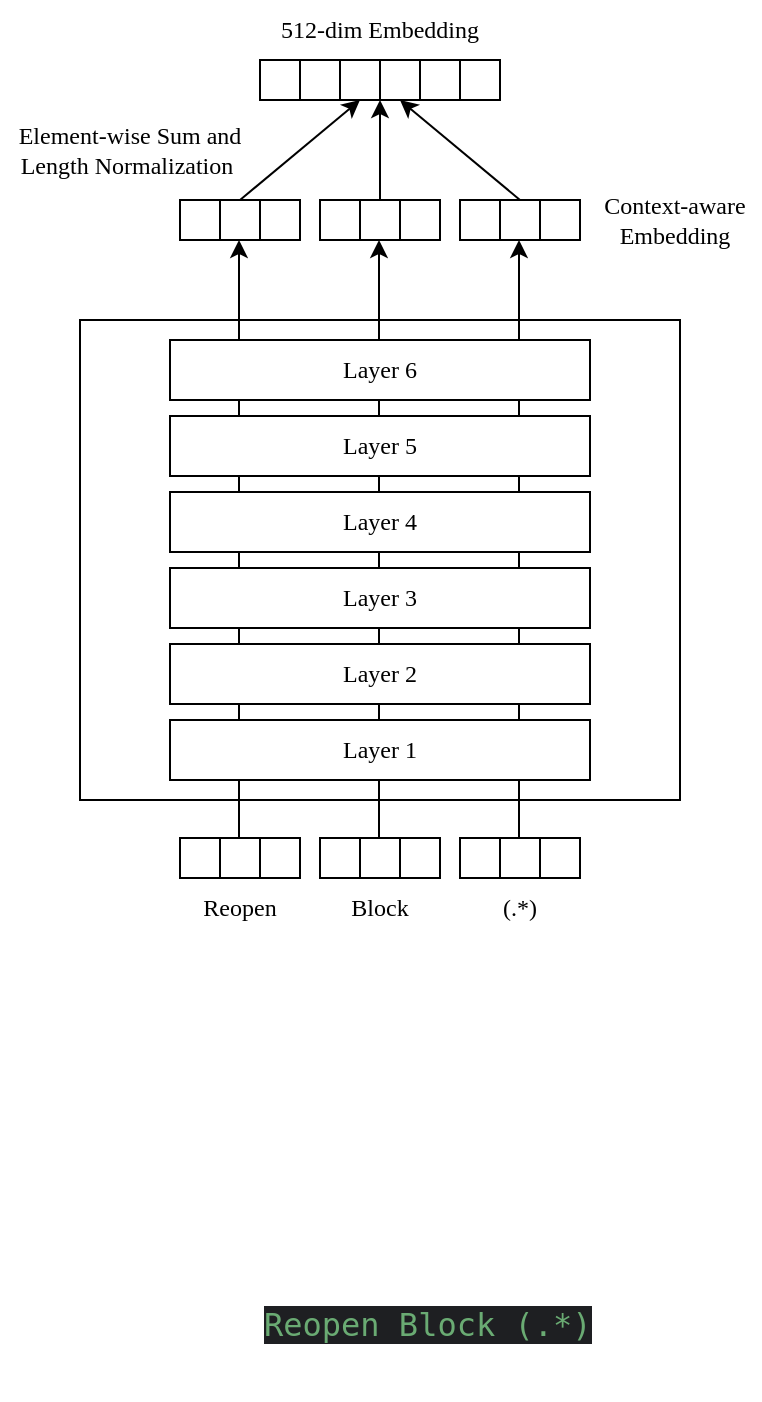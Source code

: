 <mxfile version="22.0.8" type="github">
  <diagram name="第 1 页" id="mim3uR6Dv9S2fVpIXE8e">
    <mxGraphModel dx="1510" dy="815" grid="1" gridSize="10" guides="1" tooltips="1" connect="1" arrows="1" fold="1" page="1" pageScale="1" pageWidth="827" pageHeight="1169" math="0" shadow="0">
      <root>
        <mxCell id="0" />
        <mxCell id="1" parent="0" />
        <mxCell id="VH-xI48MubdvWNCz3wzI-12" value="" style="group" vertex="1" connectable="0" parent="1">
          <mxGeometry x="280" y="549" width="60" height="20" as="geometry" />
        </mxCell>
        <mxCell id="VH-xI48MubdvWNCz3wzI-9" value="" style="rounded=0;whiteSpace=wrap;html=1;" vertex="1" parent="VH-xI48MubdvWNCz3wzI-12">
          <mxGeometry width="20" height="20" as="geometry" />
        </mxCell>
        <mxCell id="VH-xI48MubdvWNCz3wzI-10" value="" style="rounded=0;whiteSpace=wrap;html=1;" vertex="1" parent="VH-xI48MubdvWNCz3wzI-12">
          <mxGeometry x="20" width="20" height="20" as="geometry" />
        </mxCell>
        <mxCell id="VH-xI48MubdvWNCz3wzI-11" value="" style="rounded=0;whiteSpace=wrap;html=1;" vertex="1" parent="VH-xI48MubdvWNCz3wzI-12">
          <mxGeometry x="40" width="20" height="20" as="geometry" />
        </mxCell>
        <mxCell id="VH-xI48MubdvWNCz3wzI-1" value="" style="rounded=0;whiteSpace=wrap;html=1;" vertex="1" parent="1">
          <mxGeometry x="230" y="290" width="300" height="240" as="geometry" />
        </mxCell>
        <mxCell id="VH-xI48MubdvWNCz3wzI-15" value="" style="group" vertex="1" connectable="0" parent="1">
          <mxGeometry x="350" y="549" width="60" height="20" as="geometry" />
        </mxCell>
        <mxCell id="VH-xI48MubdvWNCz3wzI-16" value="" style="rounded=0;whiteSpace=wrap;html=1;" vertex="1" parent="VH-xI48MubdvWNCz3wzI-15">
          <mxGeometry width="20" height="20" as="geometry" />
        </mxCell>
        <mxCell id="VH-xI48MubdvWNCz3wzI-17" value="" style="rounded=0;whiteSpace=wrap;html=1;" vertex="1" parent="VH-xI48MubdvWNCz3wzI-15">
          <mxGeometry x="20" width="20" height="20" as="geometry" />
        </mxCell>
        <mxCell id="VH-xI48MubdvWNCz3wzI-18" value="" style="rounded=0;whiteSpace=wrap;html=1;" vertex="1" parent="VH-xI48MubdvWNCz3wzI-15">
          <mxGeometry x="40" width="20" height="20" as="geometry" />
        </mxCell>
        <mxCell id="VH-xI48MubdvWNCz3wzI-20" value="" style="group" vertex="1" connectable="0" parent="1">
          <mxGeometry x="420" y="549" width="60" height="20" as="geometry" />
        </mxCell>
        <mxCell id="VH-xI48MubdvWNCz3wzI-21" value="" style="rounded=0;whiteSpace=wrap;html=1;" vertex="1" parent="VH-xI48MubdvWNCz3wzI-20">
          <mxGeometry width="20" height="20" as="geometry" />
        </mxCell>
        <mxCell id="VH-xI48MubdvWNCz3wzI-22" value="" style="rounded=0;whiteSpace=wrap;html=1;" vertex="1" parent="VH-xI48MubdvWNCz3wzI-20">
          <mxGeometry x="20" width="20" height="20" as="geometry" />
        </mxCell>
        <mxCell id="VH-xI48MubdvWNCz3wzI-23" value="" style="rounded=0;whiteSpace=wrap;html=1;" vertex="1" parent="VH-xI48MubdvWNCz3wzI-20">
          <mxGeometry x="40" width="20" height="20" as="geometry" />
        </mxCell>
        <mxCell id="VH-xI48MubdvWNCz3wzI-28" value="&lt;div style=&quot;background-color:#1e1f22;color:#bcbec4&quot;&gt;&lt;pre style=&quot;font-family:&#39;Fira Code&#39;,monospace;font-size:12.0pt;&quot;&gt;&lt;span style=&quot;color:#6aab73;&quot;&gt;Reopen Block (.*)&lt;/span&gt;&lt;/pre&gt;&lt;/div&gt;" style="text;whiteSpace=wrap;html=1;" vertex="1" parent="1">
          <mxGeometry x="320" y="760" width="170" height="70" as="geometry" />
        </mxCell>
        <mxCell id="VH-xI48MubdvWNCz3wzI-29" value="Reopen" style="text;html=1;strokeColor=none;fillColor=none;align=center;verticalAlign=middle;whiteSpace=wrap;rounded=0;fontFamily=Times New Roman;" vertex="1" parent="1">
          <mxGeometry x="280" y="569" width="60" height="30" as="geometry" />
        </mxCell>
        <mxCell id="VH-xI48MubdvWNCz3wzI-30" value="Block" style="text;html=1;strokeColor=none;fillColor=none;align=center;verticalAlign=middle;whiteSpace=wrap;rounded=0;fontFamily=Times New Roman;" vertex="1" parent="1">
          <mxGeometry x="350" y="569" width="60" height="30" as="geometry" />
        </mxCell>
        <mxCell id="VH-xI48MubdvWNCz3wzI-31" value="(.*)" style="text;html=1;strokeColor=none;fillColor=none;align=center;verticalAlign=middle;whiteSpace=wrap;rounded=0;fontFamily=Times New Roman;" vertex="1" parent="1">
          <mxGeometry x="420" y="569" width="60" height="30" as="geometry" />
        </mxCell>
        <mxCell id="VH-xI48MubdvWNCz3wzI-33" value="" style="endArrow=classic;html=1;rounded=0;" edge="1" parent="1">
          <mxGeometry width="50" height="50" relative="1" as="geometry">
            <mxPoint x="309.5" y="549" as="sourcePoint" />
            <mxPoint x="309.5" y="250" as="targetPoint" />
          </mxGeometry>
        </mxCell>
        <mxCell id="VH-xI48MubdvWNCz3wzI-37" value="" style="endArrow=classic;html=1;rounded=0;" edge="1" parent="1">
          <mxGeometry width="50" height="50" relative="1" as="geometry">
            <mxPoint x="379.5" y="549" as="sourcePoint" />
            <mxPoint x="379.5" y="250" as="targetPoint" />
          </mxGeometry>
        </mxCell>
        <mxCell id="VH-xI48MubdvWNCz3wzI-38" value="" style="endArrow=classic;html=1;rounded=0;" edge="1" parent="1">
          <mxGeometry width="50" height="50" relative="1" as="geometry">
            <mxPoint x="449.5" y="549" as="sourcePoint" />
            <mxPoint x="449.5" y="250" as="targetPoint" />
          </mxGeometry>
        </mxCell>
        <mxCell id="VH-xI48MubdvWNCz3wzI-35" value="Layer 4" style="rounded=0;whiteSpace=wrap;html=1;fontFamily=Times New Roman;" vertex="1" parent="1">
          <mxGeometry x="275" y="376" width="210" height="30" as="geometry" />
        </mxCell>
        <mxCell id="VH-xI48MubdvWNCz3wzI-36" value="Layer 5" style="rounded=0;whiteSpace=wrap;html=1;fontFamily=Times New Roman;" vertex="1" parent="1">
          <mxGeometry x="275" y="338" width="210" height="30" as="geometry" />
        </mxCell>
        <mxCell id="VH-xI48MubdvWNCz3wzI-3" value="Layer 2" style="rounded=0;whiteSpace=wrap;html=1;fontFamily=Times New Roman;" vertex="1" parent="1">
          <mxGeometry x="275" y="452" width="210" height="30" as="geometry" />
        </mxCell>
        <mxCell id="VH-xI48MubdvWNCz3wzI-2" value="Layer 1" style="rounded=0;whiteSpace=wrap;html=1;fontFamily=Times New Roman;" vertex="1" parent="1">
          <mxGeometry x="275" y="490" width="210" height="30" as="geometry" />
        </mxCell>
        <mxCell id="VH-xI48MubdvWNCz3wzI-34" value="Layer 3" style="rounded=0;whiteSpace=wrap;html=1;fontFamily=Times New Roman;" vertex="1" parent="1">
          <mxGeometry x="275" y="414" width="210" height="30" as="geometry" />
        </mxCell>
        <mxCell id="VH-xI48MubdvWNCz3wzI-4" value="Layer 6" style="rounded=0;whiteSpace=wrap;html=1;fontFamily=Times New Roman;" vertex="1" parent="1">
          <mxGeometry x="275" y="300" width="210" height="30" as="geometry" />
        </mxCell>
        <mxCell id="VH-xI48MubdvWNCz3wzI-43" value="" style="group" vertex="1" connectable="0" parent="1">
          <mxGeometry x="280" y="230" width="80" height="20" as="geometry" />
        </mxCell>
        <mxCell id="VH-xI48MubdvWNCz3wzI-39" value="" style="rounded=0;whiteSpace=wrap;html=1;" vertex="1" parent="VH-xI48MubdvWNCz3wzI-43">
          <mxGeometry width="20" height="20" as="geometry" />
        </mxCell>
        <mxCell id="VH-xI48MubdvWNCz3wzI-40" value="" style="rounded=0;whiteSpace=wrap;html=1;" vertex="1" parent="VH-xI48MubdvWNCz3wzI-43">
          <mxGeometry x="20" width="20" height="20" as="geometry" />
        </mxCell>
        <mxCell id="VH-xI48MubdvWNCz3wzI-41" value="" style="rounded=0;whiteSpace=wrap;html=1;" vertex="1" parent="VH-xI48MubdvWNCz3wzI-43">
          <mxGeometry x="40" width="20" height="20" as="geometry" />
        </mxCell>
        <mxCell id="VH-xI48MubdvWNCz3wzI-44" value="" style="group" vertex="1" connectable="0" parent="1">
          <mxGeometry x="350" y="230" width="80" height="20" as="geometry" />
        </mxCell>
        <mxCell id="VH-xI48MubdvWNCz3wzI-45" value="" style="rounded=0;whiteSpace=wrap;html=1;" vertex="1" parent="VH-xI48MubdvWNCz3wzI-44">
          <mxGeometry width="20" height="20" as="geometry" />
        </mxCell>
        <mxCell id="VH-xI48MubdvWNCz3wzI-46" value="" style="rounded=0;whiteSpace=wrap;html=1;" vertex="1" parent="VH-xI48MubdvWNCz3wzI-44">
          <mxGeometry x="20" width="20" height="20" as="geometry" />
        </mxCell>
        <mxCell id="VH-xI48MubdvWNCz3wzI-47" value="" style="rounded=0;whiteSpace=wrap;html=1;" vertex="1" parent="VH-xI48MubdvWNCz3wzI-44">
          <mxGeometry x="40" width="20" height="20" as="geometry" />
        </mxCell>
        <mxCell id="VH-xI48MubdvWNCz3wzI-49" value="" style="group" vertex="1" connectable="0" parent="1">
          <mxGeometry x="420" y="230" width="80" height="20" as="geometry" />
        </mxCell>
        <mxCell id="VH-xI48MubdvWNCz3wzI-50" value="" style="rounded=0;whiteSpace=wrap;html=1;" vertex="1" parent="VH-xI48MubdvWNCz3wzI-49">
          <mxGeometry width="20" height="20" as="geometry" />
        </mxCell>
        <mxCell id="VH-xI48MubdvWNCz3wzI-51" value="" style="rounded=0;whiteSpace=wrap;html=1;" vertex="1" parent="VH-xI48MubdvWNCz3wzI-49">
          <mxGeometry x="20" width="20" height="20" as="geometry" />
        </mxCell>
        <mxCell id="VH-xI48MubdvWNCz3wzI-52" value="" style="rounded=0;whiteSpace=wrap;html=1;" vertex="1" parent="VH-xI48MubdvWNCz3wzI-49">
          <mxGeometry x="40" width="20" height="20" as="geometry" />
        </mxCell>
        <mxCell id="VH-xI48MubdvWNCz3wzI-53" value="Context-aware Embedding" style="text;html=1;strokeColor=none;fillColor=none;align=center;verticalAlign=middle;whiteSpace=wrap;rounded=0;fontFamily=Times New Roman;" vertex="1" parent="1">
          <mxGeometry x="485" y="225" width="85" height="30" as="geometry" />
        </mxCell>
        <mxCell id="VH-xI48MubdvWNCz3wzI-55" value="" style="group" vertex="1" connectable="0" parent="1">
          <mxGeometry x="320" y="160" width="80" height="20" as="geometry" />
        </mxCell>
        <mxCell id="VH-xI48MubdvWNCz3wzI-56" value="" style="rounded=0;whiteSpace=wrap;html=1;" vertex="1" parent="VH-xI48MubdvWNCz3wzI-55">
          <mxGeometry width="20" height="20" as="geometry" />
        </mxCell>
        <mxCell id="VH-xI48MubdvWNCz3wzI-57" value="" style="rounded=0;whiteSpace=wrap;html=1;" vertex="1" parent="VH-xI48MubdvWNCz3wzI-55">
          <mxGeometry x="20" width="20" height="20" as="geometry" />
        </mxCell>
        <mxCell id="VH-xI48MubdvWNCz3wzI-58" value="" style="rounded=0;whiteSpace=wrap;html=1;" vertex="1" parent="VH-xI48MubdvWNCz3wzI-55">
          <mxGeometry x="40" width="20" height="20" as="geometry" />
        </mxCell>
        <mxCell id="VH-xI48MubdvWNCz3wzI-59" value="" style="group" vertex="1" connectable="0" parent="1">
          <mxGeometry x="380" y="160" width="80" height="20" as="geometry" />
        </mxCell>
        <mxCell id="VH-xI48MubdvWNCz3wzI-60" value="" style="rounded=0;whiteSpace=wrap;html=1;" vertex="1" parent="VH-xI48MubdvWNCz3wzI-59">
          <mxGeometry width="20" height="20" as="geometry" />
        </mxCell>
        <mxCell id="VH-xI48MubdvWNCz3wzI-61" value="" style="rounded=0;whiteSpace=wrap;html=1;" vertex="1" parent="VH-xI48MubdvWNCz3wzI-59">
          <mxGeometry x="20" width="20" height="20" as="geometry" />
        </mxCell>
        <mxCell id="VH-xI48MubdvWNCz3wzI-62" value="" style="rounded=0;whiteSpace=wrap;html=1;" vertex="1" parent="VH-xI48MubdvWNCz3wzI-59">
          <mxGeometry x="40" width="20" height="20" as="geometry" />
        </mxCell>
        <mxCell id="VH-xI48MubdvWNCz3wzI-63" style="rounded=0;orthogonalLoop=1;jettySize=auto;html=1;exitX=0.5;exitY=0;exitDx=0;exitDy=0;entryX=0.5;entryY=1;entryDx=0;entryDy=0;" edge="1" parent="1" source="VH-xI48MubdvWNCz3wzI-40" target="VH-xI48MubdvWNCz3wzI-58">
          <mxGeometry relative="1" as="geometry" />
        </mxCell>
        <mxCell id="VH-xI48MubdvWNCz3wzI-64" style="edgeStyle=orthogonalEdgeStyle;rounded=0;orthogonalLoop=1;jettySize=auto;html=1;exitX=0.5;exitY=0;exitDx=0;exitDy=0;entryX=0;entryY=1;entryDx=0;entryDy=0;" edge="1" parent="1" source="VH-xI48MubdvWNCz3wzI-46" target="VH-xI48MubdvWNCz3wzI-60">
          <mxGeometry relative="1" as="geometry" />
        </mxCell>
        <mxCell id="VH-xI48MubdvWNCz3wzI-65" style="rounded=0;orthogonalLoop=1;jettySize=auto;html=1;exitX=0.5;exitY=0;exitDx=0;exitDy=0;" edge="1" parent="1" source="VH-xI48MubdvWNCz3wzI-51">
          <mxGeometry relative="1" as="geometry">
            <mxPoint x="390" y="180" as="targetPoint" />
          </mxGeometry>
        </mxCell>
        <mxCell id="VH-xI48MubdvWNCz3wzI-66" value="512-dim Embedding" style="text;html=1;strokeColor=none;fillColor=none;align=center;verticalAlign=middle;whiteSpace=wrap;rounded=0;fontFamily=Times New Roman;" vertex="1" parent="1">
          <mxGeometry x="325" y="130" width="110" height="30" as="geometry" />
        </mxCell>
        <mxCell id="VH-xI48MubdvWNCz3wzI-67" value="Element-wise Sum and Length Normalization&amp;nbsp;" style="text;html=1;strokeColor=none;fillColor=none;align=center;verticalAlign=middle;whiteSpace=wrap;rounded=0;fontFamily=Times New Roman;" vertex="1" parent="1">
          <mxGeometry x="190" y="190" width="130" height="30" as="geometry" />
        </mxCell>
      </root>
    </mxGraphModel>
  </diagram>
</mxfile>
